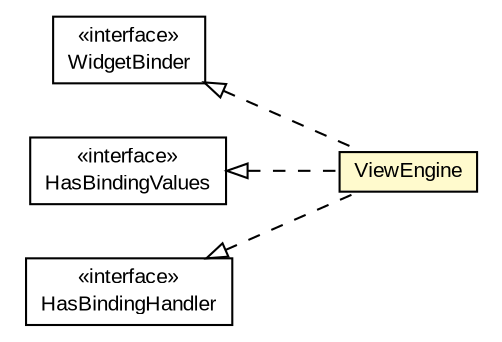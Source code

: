 #!/usr/local/bin/dot
#
# Class diagram 
# Generated by UMLGraph version R5_6-24-gf6e263 (http://www.umlgraph.org/)
#

digraph G {
	edge [fontname="arial",fontsize=10,labelfontname="arial",labelfontsize=10];
	node [fontname="arial",fontsize=10,shape=plaintext];
	nodesep=0.25;
	ranksep=0.5;
	rankdir=LR;
	// org.turbogwt.mvp.databind.client.WidgetBinder
	c1397 [label=<<table title="org.turbogwt.mvp.databind.client.WidgetBinder" border="0" cellborder="1" cellspacing="0" cellpadding="2" port="p" href="./WidgetBinder.html">
		<tr><td><table border="0" cellspacing="0" cellpadding="1">
<tr><td align="center" balign="center"> &#171;interface&#187; </td></tr>
<tr><td align="center" balign="center"> WidgetBinder </td></tr>
		</table></td></tr>
		</table>>, URL="./WidgetBinder.html", fontname="arial", fontcolor="black", fontsize=10.0];
	// org.turbogwt.mvp.databind.client.ViewEngine
	c1398 [label=<<table title="org.turbogwt.mvp.databind.client.ViewEngine" border="0" cellborder="1" cellspacing="0" cellpadding="2" port="p" bgcolor="lemonChiffon" href="./ViewEngine.html">
		<tr><td><table border="0" cellspacing="0" cellpadding="1">
<tr><td align="center" balign="center"> ViewEngine </td></tr>
		</table></td></tr>
		</table>>, URL="./ViewEngine.html", fontname="arial", fontcolor="black", fontsize=10.0];
	// org.turbogwt.mvp.databind.client.HasBindingValues
	c1407 [label=<<table title="org.turbogwt.mvp.databind.client.HasBindingValues" border="0" cellborder="1" cellspacing="0" cellpadding="2" port="p" href="./HasBindingValues.html">
		<tr><td><table border="0" cellspacing="0" cellpadding="1">
<tr><td align="center" balign="center"> &#171;interface&#187; </td></tr>
<tr><td align="center" balign="center"> HasBindingValues </td></tr>
		</table></td></tr>
		</table>>, URL="./HasBindingValues.html", fontname="arial", fontcolor="black", fontsize=10.0];
	// org.turbogwt.mvp.databind.client.HasBindingHandler
	c1408 [label=<<table title="org.turbogwt.mvp.databind.client.HasBindingHandler" border="0" cellborder="1" cellspacing="0" cellpadding="2" port="p" href="./HasBindingHandler.html">
		<tr><td><table border="0" cellspacing="0" cellpadding="1">
<tr><td align="center" balign="center"> &#171;interface&#187; </td></tr>
<tr><td align="center" balign="center"> HasBindingHandler </td></tr>
		</table></td></tr>
		</table>>, URL="./HasBindingHandler.html", fontname="arial", fontcolor="black", fontsize=10.0];
	//org.turbogwt.mvp.databind.client.ViewEngine implements org.turbogwt.mvp.databind.client.WidgetBinder
	c1397:p -> c1398:p [dir=back,arrowtail=empty,style=dashed];
	//org.turbogwt.mvp.databind.client.ViewEngine implements org.turbogwt.mvp.databind.client.HasBindingValues
	c1407:p -> c1398:p [dir=back,arrowtail=empty,style=dashed];
	//org.turbogwt.mvp.databind.client.ViewEngine implements org.turbogwt.mvp.databind.client.HasBindingHandler
	c1408:p -> c1398:p [dir=back,arrowtail=empty,style=dashed];
}

